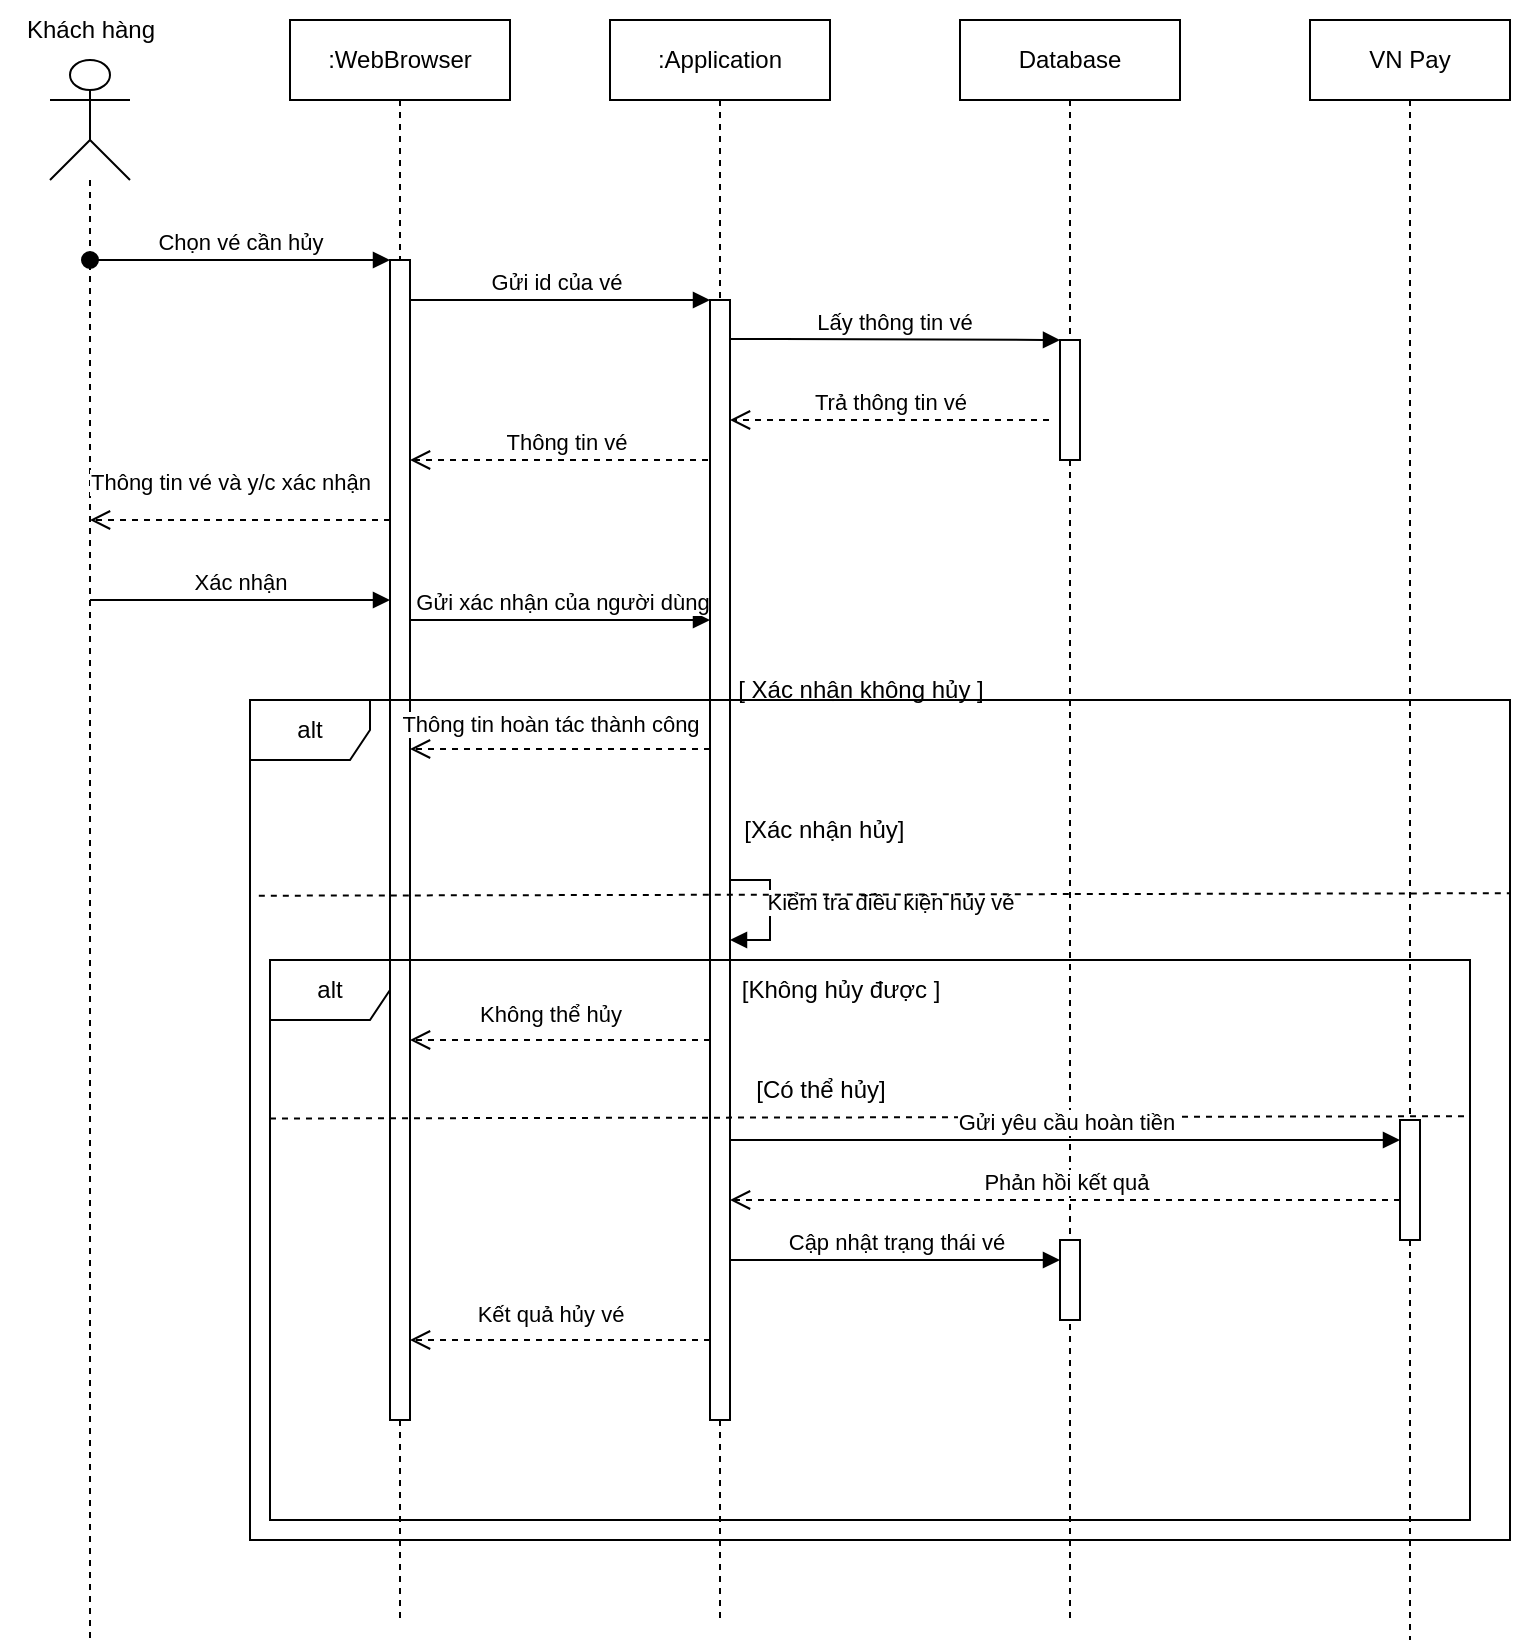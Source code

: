 <mxfile version="26.1.1">
  <diagram name="Page-1" id="2YBvvXClWsGukQMizWep">
    <mxGraphModel dx="1843" dy="796" grid="1" gridSize="10" guides="1" tooltips="1" connect="1" arrows="1" fold="1" page="1" pageScale="1" pageWidth="850" pageHeight="1100" math="0" shadow="0">
      <root>
        <mxCell id="0" />
        <mxCell id="1" parent="0" />
        <mxCell id="-iqEYMiti9KzejZX13pW-5" value="" style="shape=umlLifeline;perimeter=lifelinePerimeter;whiteSpace=wrap;html=1;container=1;dropTarget=0;collapsible=0;recursiveResize=0;outlineConnect=0;portConstraint=eastwest;newEdgeStyle={&quot;curved&quot;:0,&quot;rounded&quot;:0};participant=umlActor;size=60;" parent="1" vertex="1">
          <mxGeometry x="90" y="100" width="40" height="790" as="geometry" />
        </mxCell>
        <mxCell id="-iqEYMiti9KzejZX13pW-45" value="Xác nhận" style="html=1;verticalAlign=bottom;endArrow=block;curved=0;rounded=0;" parent="1" edge="1">
          <mxGeometry width="80" relative="1" as="geometry">
            <mxPoint x="110" y="370" as="sourcePoint" />
            <mxPoint x="260" y="370" as="targetPoint" />
            <Array as="points">
              <mxPoint x="165" y="370" />
            </Array>
          </mxGeometry>
        </mxCell>
        <mxCell id="-iqEYMiti9KzejZX13pW-47" value="Lấy thông tin vé" style="html=1;verticalAlign=bottom;endArrow=block;curved=0;rounded=0;" parent="1" edge="1" target="kPx4DS-OzrlaK1hpZoPS-25">
          <mxGeometry width="80" relative="1" as="geometry">
            <mxPoint x="430" y="239.5" as="sourcePoint" />
            <mxPoint x="600" y="240" as="targetPoint" />
            <Array as="points">
              <mxPoint x="455" y="239.5" />
            </Array>
            <mxPoint as="offset" />
          </mxGeometry>
        </mxCell>
        <mxCell id="-iqEYMiti9KzejZX13pW-50" value="Kiểm tra điều kiện hủy vé" style="html=1;verticalAlign=bottom;endArrow=block;curved=0;rounded=0;" parent="1" edge="1">
          <mxGeometry x="0.143" y="60" width="80" relative="1" as="geometry">
            <mxPoint x="430" y="510" as="sourcePoint" />
            <mxPoint x="430" y="540" as="targetPoint" />
            <mxPoint as="offset" />
            <Array as="points">
              <mxPoint x="450" y="510" />
              <mxPoint x="450" y="540" />
            </Array>
          </mxGeometry>
        </mxCell>
        <mxCell id="-iqEYMiti9KzejZX13pW-51" value="Gửi id của vé" style="html=1;verticalAlign=bottom;endArrow=block;curved=0;rounded=0;" parent="1" source="kPx4DS-OzrlaK1hpZoPS-9" edge="1">
          <mxGeometry width="80" relative="1" as="geometry">
            <mxPoint x="266" y="220.0" as="sourcePoint" />
            <mxPoint x="420" y="220" as="targetPoint" />
            <Array as="points">
              <mxPoint x="340" y="220" />
            </Array>
          </mxGeometry>
        </mxCell>
        <mxCell id="-iqEYMiti9KzejZX13pW-56" value="Gửi xác nhận của người dùng" style="html=1;verticalAlign=bottom;endArrow=block;curved=0;rounded=0;" parent="1" edge="1">
          <mxGeometry width="80" relative="1" as="geometry">
            <mxPoint x="270.5" y="380" as="sourcePoint" />
            <mxPoint x="420" y="380" as="targetPoint" />
          </mxGeometry>
        </mxCell>
        <mxCell id="-iqEYMiti9KzejZX13pW-65" value="Trả thông tin vé" style="html=1;verticalAlign=bottom;endArrow=open;dashed=1;endSize=8;curved=0;rounded=0;" parent="1" edge="1" target="kPx4DS-OzrlaK1hpZoPS-26">
          <mxGeometry relative="1" as="geometry">
            <mxPoint x="589.5" y="280" as="sourcePoint" />
            <mxPoint x="425" y="280" as="targetPoint" />
            <Array as="points">
              <mxPoint x="490" y="280" />
            </Array>
          </mxGeometry>
        </mxCell>
        <mxCell id="-iqEYMiti9KzejZX13pW-70" value="Thông tin vé" style="html=1;verticalAlign=bottom;endArrow=open;dashed=1;endSize=8;curved=0;rounded=0;" parent="1" edge="1" target="kPx4DS-OzrlaK1hpZoPS-20">
          <mxGeometry relative="1" as="geometry">
            <mxPoint x="425" y="300" as="sourcePoint" />
            <mxPoint x="265" y="300" as="targetPoint" />
            <Array as="points" />
          </mxGeometry>
        </mxCell>
        <mxCell id="-iqEYMiti9KzejZX13pW-71" value="Khách hàng" style="text;html=1;align=center;verticalAlign=middle;resizable=0;points=[];autosize=1;strokeColor=none;fillColor=none;" parent="1" vertex="1">
          <mxGeometry x="65" y="70" width="90" height="30" as="geometry" />
        </mxCell>
        <mxCell id="kPx4DS-OzrlaK1hpZoPS-7" value="Chọn vé cần hủy" style="html=1;verticalAlign=bottom;startArrow=oval;startFill=1;endArrow=block;startSize=8;curved=0;rounded=0;entryX=0;entryY=0;entryDx=0;entryDy=0;entryPerimeter=0;" edge="1" parent="1" source="-iqEYMiti9KzejZX13pW-5" target="kPx4DS-OzrlaK1hpZoPS-20">
          <mxGeometry width="60" relative="1" as="geometry">
            <mxPoint x="120" y="200" as="sourcePoint" />
            <mxPoint x="265" y="200" as="targetPoint" />
            <Array as="points">
              <mxPoint x="250" y="200" />
            </Array>
            <mxPoint as="offset" />
          </mxGeometry>
        </mxCell>
        <mxCell id="kPx4DS-OzrlaK1hpZoPS-9" value=":WebBrowser" style="shape=umlLifeline;perimeter=lifelinePerimeter;whiteSpace=wrap;html=1;container=1;dropTarget=0;collapsible=0;recursiveResize=0;outlineConnect=0;portConstraint=eastwest;newEdgeStyle={&quot;curved&quot;:0,&quot;rounded&quot;:0};" vertex="1" parent="1">
          <mxGeometry x="210" y="80" width="110" height="800" as="geometry" />
        </mxCell>
        <mxCell id="kPx4DS-OzrlaK1hpZoPS-20" value="" style="html=1;points=[[0,0,0,0,5],[0,1,0,0,-5],[1,0,0,0,5],[1,1,0,0,-5]];perimeter=orthogonalPerimeter;outlineConnect=0;targetShapes=umlLifeline;portConstraint=eastwest;newEdgeStyle={&quot;curved&quot;:0,&quot;rounded&quot;:0};" vertex="1" parent="kPx4DS-OzrlaK1hpZoPS-9">
          <mxGeometry x="50" y="120" width="10" height="580" as="geometry" />
        </mxCell>
        <mxCell id="kPx4DS-OzrlaK1hpZoPS-12" value=":Application" style="shape=umlLifeline;perimeter=lifelinePerimeter;whiteSpace=wrap;html=1;container=1;dropTarget=0;collapsible=0;recursiveResize=0;outlineConnect=0;portConstraint=eastwest;newEdgeStyle={&quot;curved&quot;:0,&quot;rounded&quot;:0};" vertex="1" parent="1">
          <mxGeometry x="370" y="80" width="110" height="800" as="geometry" />
        </mxCell>
        <mxCell id="kPx4DS-OzrlaK1hpZoPS-26" value="" style="html=1;points=[[0,0,0,0,5],[0,1,0,0,-5],[1,0,0,0,5],[1,1,0,0,-5]];perimeter=orthogonalPerimeter;outlineConnect=0;targetShapes=umlLifeline;portConstraint=eastwest;newEdgeStyle={&quot;curved&quot;:0,&quot;rounded&quot;:0};" vertex="1" parent="kPx4DS-OzrlaK1hpZoPS-12">
          <mxGeometry x="50" y="140" width="10" height="560" as="geometry" />
        </mxCell>
        <mxCell id="kPx4DS-OzrlaK1hpZoPS-24" value="Database" style="shape=umlLifeline;perimeter=lifelinePerimeter;whiteSpace=wrap;html=1;container=1;dropTarget=0;collapsible=0;recursiveResize=0;outlineConnect=0;portConstraint=eastwest;newEdgeStyle={&quot;edgeStyle&quot;:&quot;elbowEdgeStyle&quot;,&quot;elbow&quot;:&quot;vertical&quot;,&quot;curved&quot;:0,&quot;rounded&quot;:0};" vertex="1" parent="1">
          <mxGeometry x="545" y="80" width="110" height="800" as="geometry" />
        </mxCell>
        <mxCell id="kPx4DS-OzrlaK1hpZoPS-25" value="" style="html=1;points=[[0,0,0,0,5],[0,1,0,0,-5],[1,0,0,0,5],[1,1,0,0,-5]];perimeter=orthogonalPerimeter;outlineConnect=0;targetShapes=umlLifeline;portConstraint=eastwest;newEdgeStyle={&quot;curved&quot;:0,&quot;rounded&quot;:0};direction=west;" vertex="1" parent="kPx4DS-OzrlaK1hpZoPS-24">
          <mxGeometry x="50" y="160" width="10" height="60" as="geometry" />
        </mxCell>
        <mxCell id="kPx4DS-OzrlaK1hpZoPS-52" value="" style="html=1;points=[[0,0,0,0,5],[0,1,0,0,-5],[1,0,0,0,5],[1,1,0,0,-5]];perimeter=orthogonalPerimeter;outlineConnect=0;targetShapes=umlLifeline;portConstraint=eastwest;newEdgeStyle={&quot;curved&quot;:0,&quot;rounded&quot;:0};" vertex="1" parent="kPx4DS-OzrlaK1hpZoPS-24">
          <mxGeometry x="50" y="610" width="10" height="40" as="geometry" />
        </mxCell>
        <mxCell id="kPx4DS-OzrlaK1hpZoPS-28" value="Thông tin vé và y/c xác nhận" style="html=1;verticalAlign=bottom;endArrow=open;dashed=1;endSize=8;curved=0;rounded=0;" edge="1" parent="1">
          <mxGeometry x="0.067" y="-10" relative="1" as="geometry">
            <mxPoint x="260" y="330" as="sourcePoint" />
            <mxPoint x="110" y="330" as="targetPoint" />
            <Array as="points">
              <mxPoint x="180" y="330" />
            </Array>
            <mxPoint as="offset" />
          </mxGeometry>
        </mxCell>
        <mxCell id="kPx4DS-OzrlaK1hpZoPS-31" value="alt" style="shape=umlFrame;whiteSpace=wrap;html=1;pointerEvents=0;" vertex="1" parent="1">
          <mxGeometry x="190" y="420" width="630" height="420" as="geometry" />
        </mxCell>
        <mxCell id="kPx4DS-OzrlaK1hpZoPS-32" value="Thông tin hoàn tác thành công" style="html=1;verticalAlign=bottom;endArrow=open;dashed=1;endSize=8;curved=0;rounded=0;" edge="1" parent="1">
          <mxGeometry x="0.067" y="-4" relative="1" as="geometry">
            <mxPoint x="420" y="444.5" as="sourcePoint" />
            <mxPoint x="270" y="444.5" as="targetPoint" />
            <Array as="points" />
            <mxPoint as="offset" />
          </mxGeometry>
        </mxCell>
        <mxCell id="kPx4DS-OzrlaK1hpZoPS-33" value="[ Xác nhận không hủy ]" style="text;html=1;align=center;verticalAlign=middle;resizable=0;points=[];autosize=1;strokeColor=none;fillColor=none;" vertex="1" parent="1">
          <mxGeometry x="420" y="400" width="150" height="30" as="geometry" />
        </mxCell>
        <mxCell id="kPx4DS-OzrlaK1hpZoPS-36" value="&amp;nbsp;[Xác nhận hủy]" style="text;html=1;align=center;verticalAlign=middle;resizable=0;points=[];autosize=1;strokeColor=none;fillColor=none;" vertex="1" parent="1">
          <mxGeometry x="420" y="470" width="110" height="30" as="geometry" />
        </mxCell>
        <mxCell id="kPx4DS-OzrlaK1hpZoPS-37" value="alt" style="shape=umlFrame;whiteSpace=wrap;html=1;pointerEvents=0;" vertex="1" parent="1">
          <mxGeometry x="200" y="550" width="600" height="280" as="geometry" />
        </mxCell>
        <mxCell id="kPx4DS-OzrlaK1hpZoPS-39" value="Không thể hủy" style="html=1;verticalAlign=bottom;endArrow=open;dashed=1;endSize=8;curved=0;rounded=0;" edge="1" parent="1">
          <mxGeometry x="0.067" y="-4" relative="1" as="geometry">
            <mxPoint x="420" y="590" as="sourcePoint" />
            <mxPoint x="270" y="590" as="targetPoint" />
            <Array as="points" />
            <mxPoint as="offset" />
          </mxGeometry>
        </mxCell>
        <mxCell id="kPx4DS-OzrlaK1hpZoPS-40" value="[Không hủy được ]" style="text;html=1;align=center;verticalAlign=middle;resizable=0;points=[];autosize=1;strokeColor=none;fillColor=none;" vertex="1" parent="1">
          <mxGeometry x="425" y="550" width="120" height="30" as="geometry" />
        </mxCell>
        <mxCell id="kPx4DS-OzrlaK1hpZoPS-42" value="" style="endArrow=none;dashed=1;html=1;rounded=0;exitX=0.007;exitY=0.233;exitDx=0;exitDy=0;exitPerimeter=0;entryX=1;entryY=0.23;entryDx=0;entryDy=0;entryPerimeter=0;" edge="1" parent="1" source="kPx4DS-OzrlaK1hpZoPS-31" target="kPx4DS-OzrlaK1hpZoPS-31">
          <mxGeometry width="50" height="50" relative="1" as="geometry">
            <mxPoint x="400" y="520" as="sourcePoint" />
            <mxPoint x="450" y="470" as="targetPoint" />
          </mxGeometry>
        </mxCell>
        <mxCell id="kPx4DS-OzrlaK1hpZoPS-43" value="" style="endArrow=none;dashed=1;html=1;rounded=0;exitX=0;exitY=0.283;exitDx=0;exitDy=0;exitPerimeter=0;entryX=0.999;entryY=0.279;entryDx=0;entryDy=0;entryPerimeter=0;" edge="1" parent="1" source="kPx4DS-OzrlaK1hpZoPS-37" target="kPx4DS-OzrlaK1hpZoPS-37">
          <mxGeometry width="50" height="50" relative="1" as="geometry">
            <mxPoint x="400" y="520" as="sourcePoint" />
            <mxPoint x="450" y="470" as="targetPoint" />
          </mxGeometry>
        </mxCell>
        <mxCell id="kPx4DS-OzrlaK1hpZoPS-44" value="[Có thể hủy]" style="text;html=1;align=center;verticalAlign=middle;resizable=0;points=[];autosize=1;strokeColor=none;fillColor=none;" vertex="1" parent="1">
          <mxGeometry x="430" y="600" width="90" height="30" as="geometry" />
        </mxCell>
        <mxCell id="kPx4DS-OzrlaK1hpZoPS-45" value="VN Pay" style="shape=umlLifeline;perimeter=lifelinePerimeter;whiteSpace=wrap;html=1;container=1;dropTarget=0;collapsible=0;recursiveResize=0;outlineConnect=0;portConstraint=eastwest;newEdgeStyle={&quot;curved&quot;:0,&quot;rounded&quot;:0};" vertex="1" parent="1">
          <mxGeometry x="720" y="80" width="100" height="810" as="geometry" />
        </mxCell>
        <mxCell id="kPx4DS-OzrlaK1hpZoPS-47" value="" style="html=1;points=[[0,0,0,0,5],[0,1,0,0,-5],[1,0,0,0,5],[1,1,0,0,-5]];perimeter=orthogonalPerimeter;outlineConnect=0;targetShapes=umlLifeline;portConstraint=eastwest;newEdgeStyle={&quot;curved&quot;:0,&quot;rounded&quot;:0};" vertex="1" parent="kPx4DS-OzrlaK1hpZoPS-45">
          <mxGeometry x="45" y="550" width="10" height="60" as="geometry" />
        </mxCell>
        <mxCell id="kPx4DS-OzrlaK1hpZoPS-46" value="Gửi yêu cầu hoàn tiền" style="html=1;verticalAlign=bottom;endArrow=block;curved=0;rounded=0;" edge="1" parent="1" target="kPx4DS-OzrlaK1hpZoPS-47">
          <mxGeometry width="80" relative="1" as="geometry">
            <mxPoint x="430" y="640" as="sourcePoint" />
            <mxPoint x="760" y="640" as="targetPoint" />
            <Array as="points">
              <mxPoint x="485" y="640" />
            </Array>
          </mxGeometry>
        </mxCell>
        <mxCell id="kPx4DS-OzrlaK1hpZoPS-49" value="Phản hồi kết quả" style="html=1;verticalAlign=bottom;endArrow=open;dashed=1;endSize=8;curved=0;rounded=0;" edge="1" parent="1" source="kPx4DS-OzrlaK1hpZoPS-47" target="kPx4DS-OzrlaK1hpZoPS-26">
          <mxGeometry relative="1" as="geometry">
            <mxPoint x="679.5" y="670" as="sourcePoint" />
            <mxPoint x="520" y="670" as="targetPoint" />
            <Array as="points">
              <mxPoint x="580" y="670" />
            </Array>
          </mxGeometry>
        </mxCell>
        <mxCell id="kPx4DS-OzrlaK1hpZoPS-51" value="Cập nhật trạng thái vé" style="html=1;verticalAlign=bottom;endArrow=block;curved=0;rounded=0;" edge="1" parent="1" target="kPx4DS-OzrlaK1hpZoPS-52">
          <mxGeometry width="80" relative="1" as="geometry">
            <mxPoint x="430" y="700" as="sourcePoint" />
            <mxPoint x="580" y="700" as="targetPoint" />
            <Array as="points">
              <mxPoint x="485" y="700" />
            </Array>
          </mxGeometry>
        </mxCell>
        <mxCell id="kPx4DS-OzrlaK1hpZoPS-53" value="Kết quả hủy vé" style="html=1;verticalAlign=bottom;endArrow=open;dashed=1;endSize=8;curved=0;rounded=0;" edge="1" parent="1">
          <mxGeometry x="0.067" y="-4" relative="1" as="geometry">
            <mxPoint x="420" y="740" as="sourcePoint" />
            <mxPoint x="270" y="740" as="targetPoint" />
            <Array as="points">
              <mxPoint x="340" y="740" />
            </Array>
            <mxPoint as="offset" />
          </mxGeometry>
        </mxCell>
      </root>
    </mxGraphModel>
  </diagram>
</mxfile>
